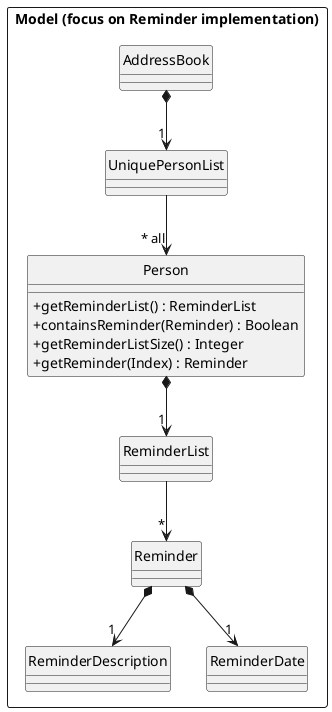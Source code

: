 @startuml
hide circle
skinparam classAttributeIconSize 0
Package "Model (focus on Reminder implementation)" <<Rectangle>>{

class AddressBook {
}

class Person {
+getReminderList() : ReminderList
+containsReminder(Reminder) : Boolean
+getReminderListSize() : Integer
+getReminder(Index) : Reminder
}

class ReminderList
class Reminder
class ReminderDescription
class ReminderDate
class UniquePersonList

}

AddressBook *--> "1" UniquePersonList
UniquePersonList --> "~* all" Person
Person *-down-> "1" ReminderList
ReminderList --> "*" Reminder
Reminder *-down-> "1" ReminderDescription
Reminder *-down-> "1" ReminderDate
@enduml
